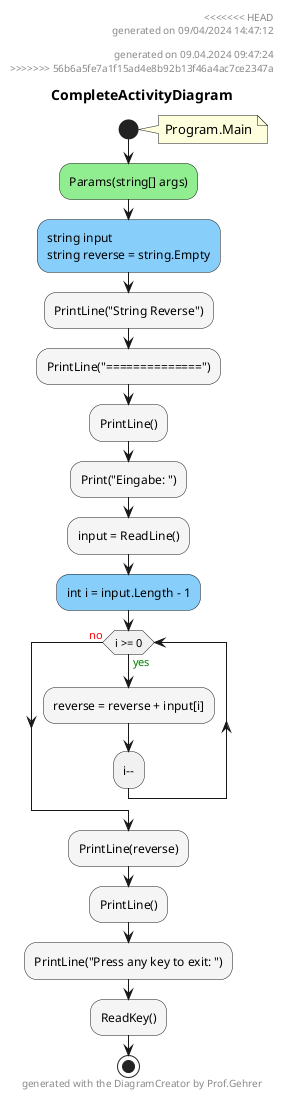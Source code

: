 @startuml CompleteActivityDiagram
header
<<<<<<< HEAD
generated on 09/04/2024 14:47:12
=======
generated on 09.04.2024 09:47:24
>>>>>>> 56b6a5fe7a1f15ad4e8b92b13f46a4ac7ce2347a
end header
title CompleteActivityDiagram
start
note right:  Program.Main
#LightGreen:Params(string[] args);
#LightSkyBlue:string input\nstring reverse = string.Empty;
#WhiteSmoke:PrintLine("String Reverse");
#WhiteSmoke:PrintLine("==============");
#WhiteSmoke:PrintLine();
#WhiteSmoke:Print("Eingabe: ");
#WhiteSmoke:input = ReadLine();
#LightSkyBlue:int i = input.Length - 1;
while (i >= 0) is (<color:green>yes)
        #WhiteSmoke:reverse = reverse + input[i];
:i--;
endwhile (<color:red>no)
#WhiteSmoke:PrintLine(reverse);
#WhiteSmoke:PrintLine();
#WhiteSmoke:PrintLine("Press any key to exit: ");
#WhiteSmoke:ReadKey();
stop
footer
generated with the DiagramCreator by Prof.Gehrer
end footer
@enduml
